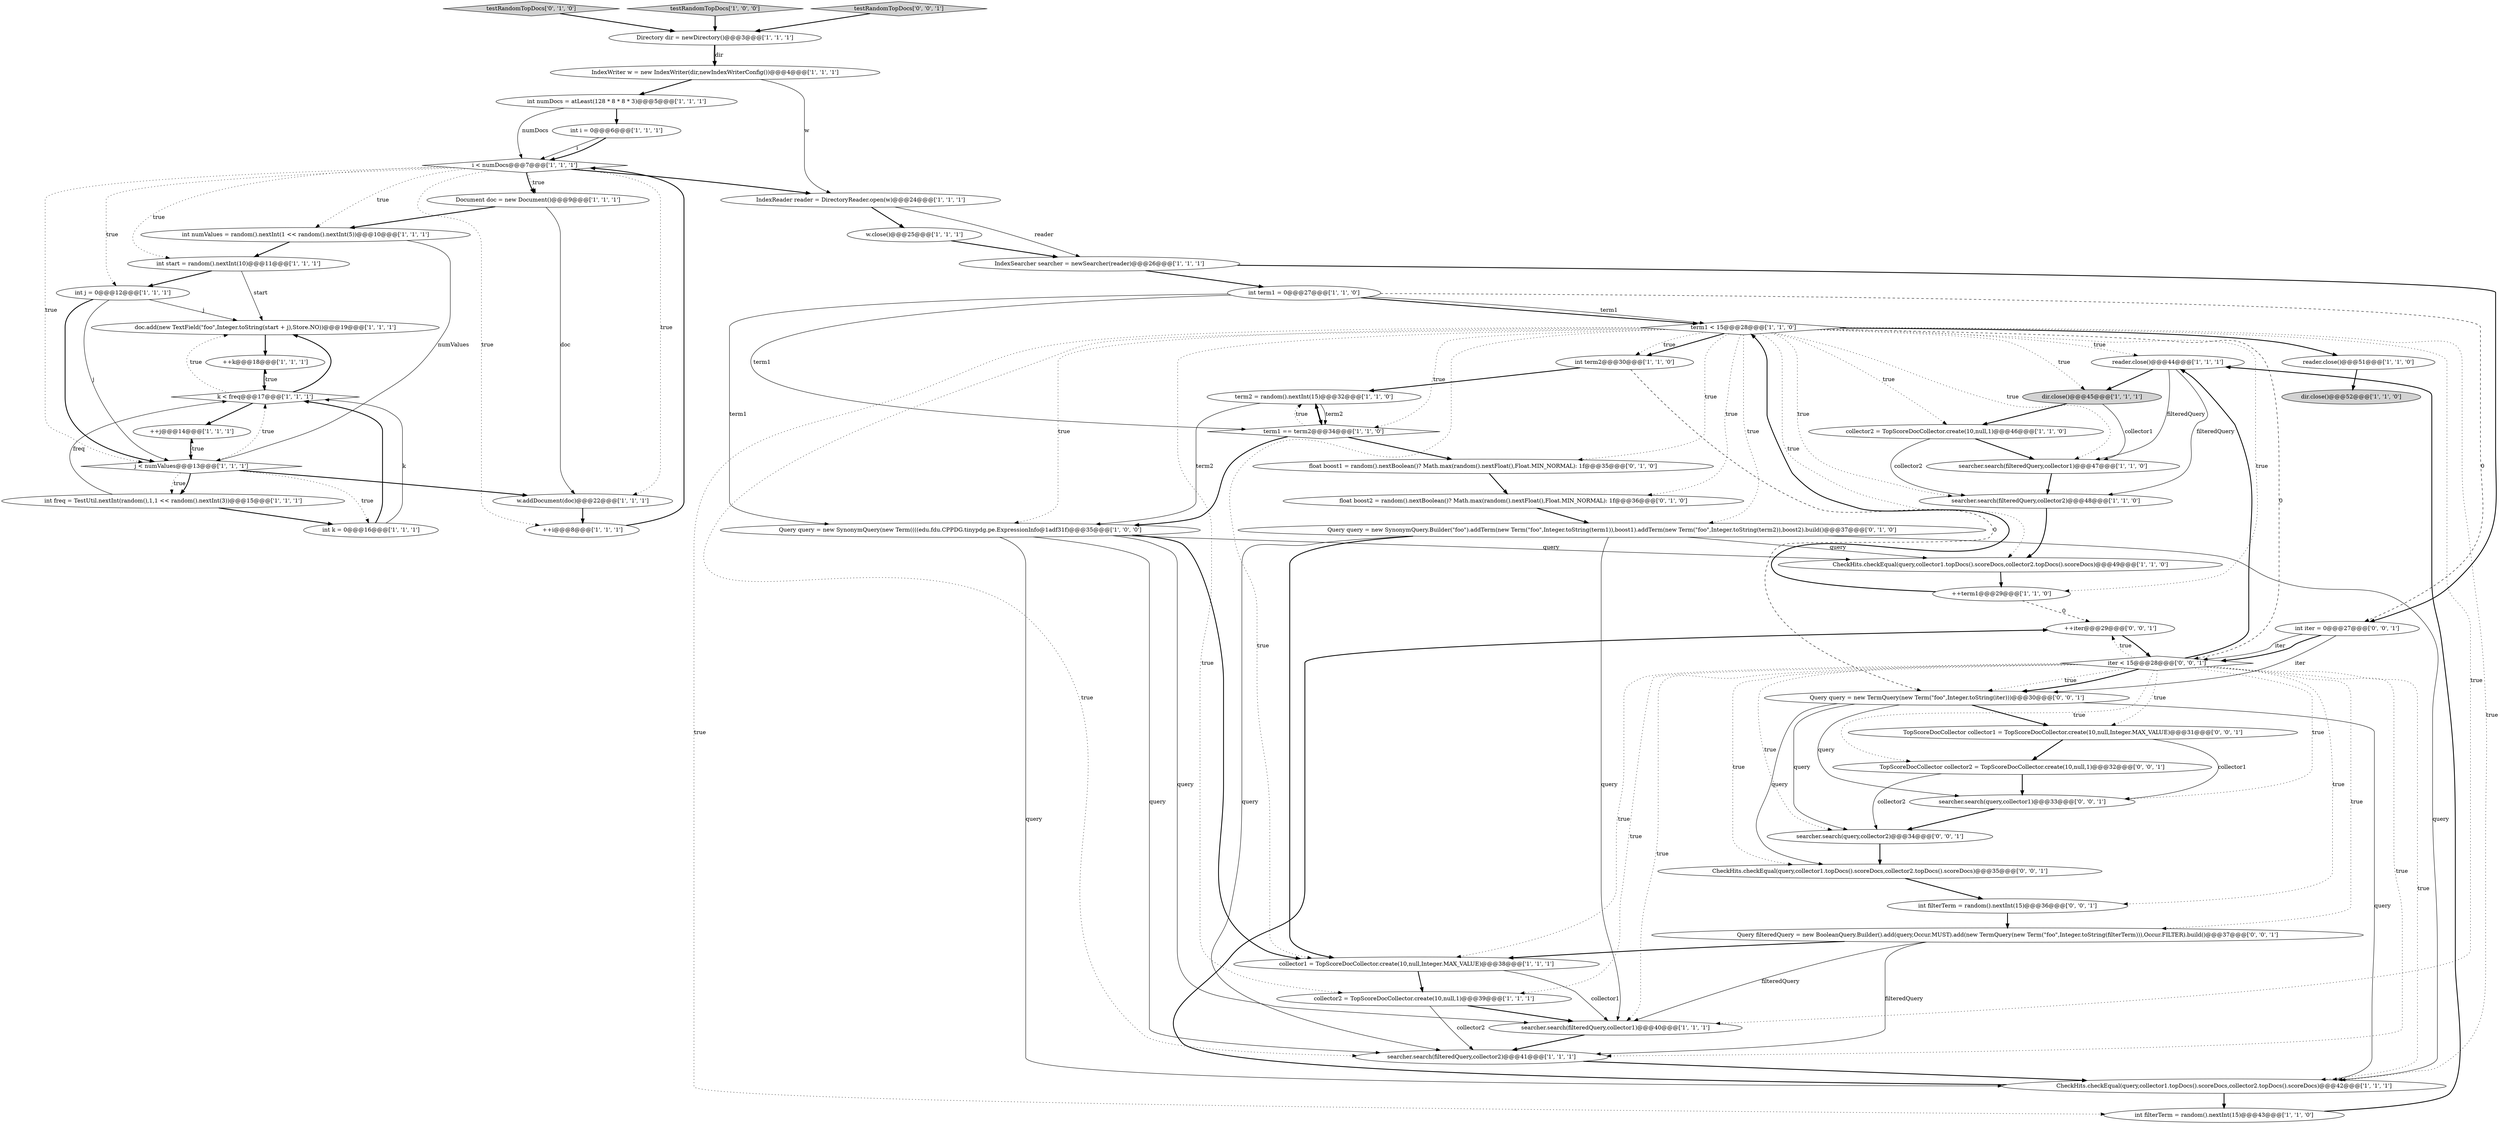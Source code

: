 digraph {
30 [style = filled, label = "int term1 = 0@@@27@@@['1', '1', '0']", fillcolor = white, shape = ellipse image = "AAA0AAABBB1BBB"];
37 [style = filled, label = "reader.close()@@@44@@@['1', '1', '1']", fillcolor = white, shape = ellipse image = "AAA0AAABBB1BBB"];
47 [style = filled, label = "iter < 15@@@28@@@['0', '0', '1']", fillcolor = white, shape = diamond image = "AAA0AAABBB3BBB"];
10 [style = filled, label = "CheckHits.checkEqual(query,collector1.topDocs().scoreDocs,collector2.topDocs().scoreDocs)@@@49@@@['1', '1', '0']", fillcolor = white, shape = ellipse image = "AAA0AAABBB1BBB"];
7 [style = filled, label = "term2 = random().nextInt(15)@@@32@@@['1', '1', '0']", fillcolor = white, shape = ellipse image = "AAA0AAABBB1BBB"];
31 [style = filled, label = "int i = 0@@@6@@@['1', '1', '1']", fillcolor = white, shape = ellipse image = "AAA0AAABBB1BBB"];
2 [style = filled, label = "int numDocs = atLeast(128 * 8 * 8 * 3)@@@5@@@['1', '1', '1']", fillcolor = white, shape = ellipse image = "AAA0AAABBB1BBB"];
27 [style = filled, label = "w.addDocument(doc)@@@22@@@['1', '1', '1']", fillcolor = white, shape = ellipse image = "AAA0AAABBB1BBB"];
42 [style = filled, label = "searcher.search(filteredQuery,collector1)@@@40@@@['1', '1', '1']", fillcolor = white, shape = ellipse image = "AAA0AAABBB1BBB"];
45 [style = filled, label = "testRandomTopDocs['0', '1', '0']", fillcolor = lightgray, shape = diamond image = "AAA0AAABBB2BBB"];
5 [style = filled, label = "Directory dir = newDirectory()@@@3@@@['1', '1', '1']", fillcolor = white, shape = ellipse image = "AAA0AAABBB1BBB"];
3 [style = filled, label = "int k = 0@@@16@@@['1', '1', '1']", fillcolor = white, shape = ellipse image = "AAA0AAABBB1BBB"];
28 [style = filled, label = "term1 < 15@@@28@@@['1', '1', '0']", fillcolor = white, shape = diamond image = "AAA0AAABBB1BBB"];
56 [style = filled, label = "int filterTerm = random().nextInt(15)@@@36@@@['0', '0', '1']", fillcolor = white, shape = ellipse image = "AAA0AAABBB3BBB"];
34 [style = filled, label = "int filterTerm = random().nextInt(15)@@@43@@@['1', '1', '0']", fillcolor = white, shape = ellipse image = "AAA0AAABBB1BBB"];
40 [style = filled, label = "collector2 = TopScoreDocCollector.create(10,null,1)@@@46@@@['1', '1', '0']", fillcolor = white, shape = ellipse image = "AAA0AAABBB1BBB"];
19 [style = filled, label = "testRandomTopDocs['1', '0', '0']", fillcolor = lightgray, shape = diamond image = "AAA0AAABBB1BBB"];
6 [style = filled, label = "searcher.search(filteredQuery,collector1)@@@47@@@['1', '1', '0']", fillcolor = white, shape = ellipse image = "AAA0AAABBB1BBB"];
43 [style = filled, label = "float boost1 = random().nextBoolean()? Math.max(random().nextFloat(),Float.MIN_NORMAL): 1f@@@35@@@['0', '1', '0']", fillcolor = white, shape = ellipse image = "AAA0AAABBB2BBB"];
52 [style = filled, label = "searcher.search(query,collector1)@@@33@@@['0', '0', '1']", fillcolor = white, shape = ellipse image = "AAA0AAABBB3BBB"];
0 [style = filled, label = "doc.add(new TextField(\"foo\",Integer.toString(start + j),Store.NO))@@@19@@@['1', '1', '1']", fillcolor = white, shape = ellipse image = "AAA0AAABBB1BBB"];
12 [style = filled, label = "IndexReader reader = DirectoryReader.open(w)@@@24@@@['1', '1', '1']", fillcolor = white, shape = ellipse image = "AAA0AAABBB1BBB"];
38 [style = filled, label = "IndexWriter w = new IndexWriter(dir,newIndexWriterConfig())@@@4@@@['1', '1', '1']", fillcolor = white, shape = ellipse image = "AAA0AAABBB1BBB"];
4 [style = filled, label = "collector1 = TopScoreDocCollector.create(10,null,Integer.MAX_VALUE)@@@38@@@['1', '1', '1']", fillcolor = white, shape = ellipse image = "AAA0AAABBB1BBB"];
41 [style = filled, label = "int freq = TestUtil.nextInt(random(),1,1 << random().nextInt(3))@@@15@@@['1', '1', '1']", fillcolor = white, shape = ellipse image = "AAA0AAABBB1BBB"];
53 [style = filled, label = "TopScoreDocCollector collector2 = TopScoreDocCollector.create(10,null,1)@@@32@@@['0', '0', '1']", fillcolor = white, shape = ellipse image = "AAA0AAABBB3BBB"];
54 [style = filled, label = "searcher.search(query,collector2)@@@34@@@['0', '0', '1']", fillcolor = white, shape = ellipse image = "AAA0AAABBB3BBB"];
46 [style = filled, label = "float boost2 = random().nextBoolean()? Math.max(random().nextFloat(),Float.MIN_NORMAL): 1f@@@36@@@['0', '1', '0']", fillcolor = white, shape = ellipse image = "AAA0AAABBB2BBB"];
57 [style = filled, label = "int iter = 0@@@27@@@['0', '0', '1']", fillcolor = white, shape = ellipse image = "AAA0AAABBB3BBB"];
15 [style = filled, label = "Query query = new SynonymQuery(new Term((((edu.fdu.CPPDG.tinypdg.pe.ExpressionInfo@1adf31f)@@@35@@@['1', '0', '0']", fillcolor = white, shape = ellipse image = "AAA0AAABBB1BBB"];
20 [style = filled, label = "int j = 0@@@12@@@['1', '1', '1']", fillcolor = white, shape = ellipse image = "AAA0AAABBB1BBB"];
21 [style = filled, label = "j < numValues@@@13@@@['1', '1', '1']", fillcolor = white, shape = diamond image = "AAA0AAABBB1BBB"];
8 [style = filled, label = "searcher.search(filteredQuery,collector2)@@@41@@@['1', '1', '1']", fillcolor = white, shape = ellipse image = "AAA0AAABBB1BBB"];
16 [style = filled, label = "reader.close()@@@51@@@['1', '1', '0']", fillcolor = white, shape = ellipse image = "AAA0AAABBB1BBB"];
58 [style = filled, label = "Query query = new TermQuery(new Term(\"foo\",Integer.toString(iter)))@@@30@@@['0', '0', '1']", fillcolor = white, shape = ellipse image = "AAA0AAABBB3BBB"];
9 [style = filled, label = "IndexSearcher searcher = newSearcher(reader)@@@26@@@['1', '1', '1']", fillcolor = white, shape = ellipse image = "AAA0AAABBB1BBB"];
22 [style = filled, label = "dir.close()@@@45@@@['1', '1', '1']", fillcolor = lightgray, shape = ellipse image = "AAA0AAABBB1BBB"];
29 [style = filled, label = "w.close()@@@25@@@['1', '1', '1']", fillcolor = white, shape = ellipse image = "AAA0AAABBB1BBB"];
48 [style = filled, label = "CheckHits.checkEqual(query,collector1.topDocs().scoreDocs,collector2.topDocs().scoreDocs)@@@35@@@['0', '0', '1']", fillcolor = white, shape = ellipse image = "AAA0AAABBB3BBB"];
13 [style = filled, label = "++term1@@@29@@@['1', '1', '0']", fillcolor = white, shape = ellipse image = "AAA0AAABBB1BBB"];
51 [style = filled, label = "TopScoreDocCollector collector1 = TopScoreDocCollector.create(10,null,Integer.MAX_VALUE)@@@31@@@['0', '0', '1']", fillcolor = white, shape = ellipse image = "AAA0AAABBB3BBB"];
11 [style = filled, label = "searcher.search(filteredQuery,collector2)@@@48@@@['1', '1', '0']", fillcolor = white, shape = ellipse image = "AAA0AAABBB1BBB"];
50 [style = filled, label = "testRandomTopDocs['0', '0', '1']", fillcolor = lightgray, shape = diamond image = "AAA0AAABBB3BBB"];
39 [style = filled, label = "++i@@@8@@@['1', '1', '1']", fillcolor = white, shape = ellipse image = "AAA0AAABBB1BBB"];
24 [style = filled, label = "++k@@@18@@@['1', '1', '1']", fillcolor = white, shape = ellipse image = "AAA0AAABBB1BBB"];
18 [style = filled, label = "int term2@@@30@@@['1', '1', '0']", fillcolor = white, shape = ellipse image = "AAA0AAABBB1BBB"];
23 [style = filled, label = "++j@@@14@@@['1', '1', '1']", fillcolor = white, shape = ellipse image = "AAA0AAABBB1BBB"];
55 [style = filled, label = "Query filteredQuery = new BooleanQuery.Builder().add(query,Occur.MUST).add(new TermQuery(new Term(\"foo\",Integer.toString(filterTerm))),Occur.FILTER).build()@@@37@@@['0', '0', '1']", fillcolor = white, shape = ellipse image = "AAA0AAABBB3BBB"];
49 [style = filled, label = "++iter@@@29@@@['0', '0', '1']", fillcolor = white, shape = ellipse image = "AAA0AAABBB3BBB"];
1 [style = filled, label = "CheckHits.checkEqual(query,collector1.topDocs().scoreDocs,collector2.topDocs().scoreDocs)@@@42@@@['1', '1', '1']", fillcolor = white, shape = ellipse image = "AAA0AAABBB1BBB"];
35 [style = filled, label = "int numValues = random().nextInt(1 << random().nextInt(5))@@@10@@@['1', '1', '1']", fillcolor = white, shape = ellipse image = "AAA0AAABBB1BBB"];
44 [style = filled, label = "Query query = new SynonymQuery.Builder(\"foo\").addTerm(new Term(\"foo\",Integer.toString(term1)),boost1).addTerm(new Term(\"foo\",Integer.toString(term2)),boost2).build()@@@37@@@['0', '1', '0']", fillcolor = white, shape = ellipse image = "AAA1AAABBB2BBB"];
25 [style = filled, label = "collector2 = TopScoreDocCollector.create(10,null,1)@@@39@@@['1', '1', '1']", fillcolor = white, shape = ellipse image = "AAA0AAABBB1BBB"];
36 [style = filled, label = "k < freq@@@17@@@['1', '1', '1']", fillcolor = white, shape = diamond image = "AAA0AAABBB1BBB"];
26 [style = filled, label = "dir.close()@@@52@@@['1', '1', '0']", fillcolor = lightgray, shape = ellipse image = "AAA0AAABBB1BBB"];
17 [style = filled, label = "Document doc = new Document()@@@9@@@['1', '1', '1']", fillcolor = white, shape = ellipse image = "AAA0AAABBB1BBB"];
33 [style = filled, label = "term1 == term2@@@34@@@['1', '1', '0']", fillcolor = white, shape = diamond image = "AAA0AAABBB1BBB"];
32 [style = filled, label = "int start = random().nextInt(10)@@@11@@@['1', '1', '1']", fillcolor = white, shape = ellipse image = "AAA0AAABBB1BBB"];
14 [style = filled, label = "i < numDocs@@@7@@@['1', '1', '1']", fillcolor = white, shape = diamond image = "AAA0AAABBB1BBB"];
33->7 [style = dotted, label="true"];
28->16 [style = bold, label=""];
28->33 [style = dotted, label="true"];
47->48 [style = dotted, label="true"];
13->49 [style = dashed, label="0"];
28->6 [style = dotted, label="true"];
15->42 [style = solid, label="query"];
46->44 [style = bold, label=""];
53->52 [style = bold, label=""];
21->36 [style = dotted, label="true"];
43->46 [style = bold, label=""];
47->25 [style = dotted, label="true"];
58->48 [style = solid, label="query"];
45->5 [style = bold, label=""];
47->52 [style = dotted, label="true"];
20->21 [style = solid, label="j"];
58->1 [style = solid, label="query"];
9->30 [style = bold, label=""];
28->34 [style = dotted, label="true"];
35->32 [style = bold, label=""];
48->56 [style = bold, label=""];
40->6 [style = bold, label=""];
22->40 [style = bold, label=""];
28->37 [style = dotted, label="true"];
49->47 [style = bold, label=""];
51->52 [style = solid, label="collector1"];
28->18 [style = bold, label=""];
2->31 [style = bold, label=""];
47->53 [style = dotted, label="true"];
25->42 [style = bold, label=""];
37->11 [style = solid, label="filteredQuery"];
44->8 [style = solid, label="query"];
5->38 [style = bold, label=""];
47->37 [style = bold, label=""];
12->9 [style = solid, label="reader"];
14->17 [style = bold, label=""];
39->14 [style = bold, label=""];
14->39 [style = dotted, label="true"];
21->41 [style = dotted, label="true"];
19->5 [style = bold, label=""];
28->40 [style = dotted, label="true"];
58->54 [style = solid, label="query"];
57->47 [style = bold, label=""];
41->36 [style = solid, label="freq"];
1->49 [style = bold, label=""];
6->11 [style = bold, label=""];
44->4 [style = bold, label=""];
14->35 [style = dotted, label="true"];
15->1 [style = solid, label="query"];
56->55 [style = bold, label=""];
13->28 [style = bold, label=""];
3->36 [style = solid, label="k"];
2->14 [style = solid, label="numDocs"];
30->15 [style = solid, label="term1"];
14->32 [style = dotted, label="true"];
32->20 [style = bold, label=""];
23->21 [style = bold, label=""];
55->42 [style = solid, label="filteredQuery"];
28->10 [style = dotted, label="true"];
32->0 [style = solid, label="start"];
28->25 [style = dotted, label="true"];
28->47 [style = dashed, label="0"];
41->3 [style = bold, label=""];
12->29 [style = bold, label=""];
14->20 [style = dotted, label="true"];
9->57 [style = bold, label=""];
30->28 [style = bold, label=""];
47->8 [style = dotted, label="true"];
31->14 [style = solid, label="i"];
4->42 [style = solid, label="collector1"];
7->15 [style = solid, label="term2"];
28->42 [style = dotted, label="true"];
22->6 [style = solid, label="collector1"];
31->14 [style = bold, label=""];
1->34 [style = bold, label=""];
44->1 [style = solid, label="query"];
50->5 [style = bold, label=""];
14->17 [style = dotted, label="true"];
18->58 [style = dashed, label="0"];
5->38 [style = solid, label="dir"];
7->33 [style = bold, label=""];
47->51 [style = dotted, label="true"];
57->47 [style = solid, label="iter"];
28->13 [style = dotted, label="true"];
47->49 [style = dotted, label="true"];
4->25 [style = bold, label=""];
17->27 [style = solid, label="doc"];
15->4 [style = bold, label=""];
21->3 [style = dotted, label="true"];
44->42 [style = solid, label="query"];
33->7 [style = bold, label=""];
14->12 [style = bold, label=""];
21->23 [style = dotted, label="true"];
55->8 [style = solid, label="filteredQuery"];
28->44 [style = dotted, label="true"];
0->24 [style = bold, label=""];
8->1 [style = bold, label=""];
11->10 [style = bold, label=""];
10->13 [style = bold, label=""];
33->15 [style = bold, label=""];
28->4 [style = dotted, label="true"];
28->11 [style = dotted, label="true"];
47->58 [style = dotted, label="true"];
47->54 [style = dotted, label="true"];
38->12 [style = solid, label="w"];
3->36 [style = bold, label=""];
36->0 [style = bold, label=""];
37->22 [style = bold, label=""];
37->6 [style = solid, label="filteredQuery"];
28->8 [style = dotted, label="true"];
47->55 [style = dotted, label="true"];
47->42 [style = dotted, label="true"];
47->58 [style = bold, label=""];
33->43 [style = bold, label=""];
21->41 [style = bold, label=""];
36->24 [style = dotted, label="true"];
28->46 [style = dotted, label="true"];
18->7 [style = bold, label=""];
47->56 [style = dotted, label="true"];
30->28 [style = solid, label="term1"];
17->35 [style = bold, label=""];
29->9 [style = bold, label=""];
36->0 [style = dotted, label="true"];
27->39 [style = bold, label=""];
16->26 [style = bold, label=""];
30->33 [style = solid, label="term1"];
24->36 [style = bold, label=""];
57->58 [style = solid, label="iter"];
14->27 [style = dotted, label="true"];
7->33 [style = solid, label="term2"];
38->2 [style = bold, label=""];
58->52 [style = solid, label="query"];
51->53 [style = bold, label=""];
53->54 [style = solid, label="collector2"];
52->54 [style = bold, label=""];
36->23 [style = bold, label=""];
20->21 [style = bold, label=""];
55->4 [style = bold, label=""];
14->21 [style = dotted, label="true"];
28->43 [style = dotted, label="true"];
28->1 [style = dotted, label="true"];
47->1 [style = dotted, label="true"];
30->57 [style = dashed, label="0"];
15->8 [style = solid, label="query"];
40->11 [style = solid, label="collector2"];
25->8 [style = solid, label="collector2"];
54->48 [style = bold, label=""];
15->10 [style = solid, label="query"];
58->51 [style = bold, label=""];
21->27 [style = bold, label=""];
42->8 [style = bold, label=""];
28->15 [style = dotted, label="true"];
28->22 [style = dotted, label="true"];
44->10 [style = solid, label="query"];
20->0 [style = solid, label="j"];
28->18 [style = dotted, label="true"];
34->37 [style = bold, label=""];
47->4 [style = dotted, label="true"];
35->21 [style = solid, label="numValues"];
}
